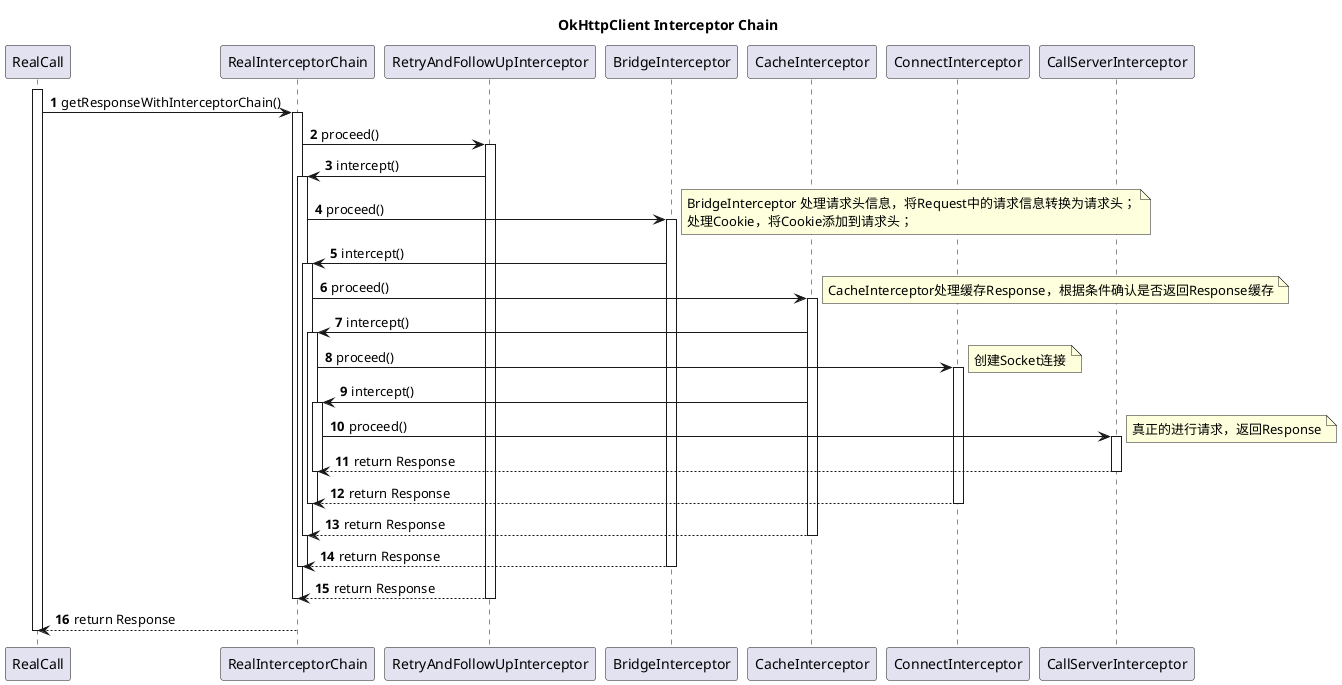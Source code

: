 @startuml

autonumber

title OkHttpClient Interceptor Chain


activate RealCall
RealCall -> RealInterceptorChain: getResponseWithInterceptorChain()
activate RealInterceptorChain

RealInterceptorChain -> RetryAndFollowUpInterceptor: proceed()
activate RetryAndFollowUpInterceptor

RetryAndFollowUpInterceptor -> RealInterceptorChain: intercept()
activate RealInterceptorChain
RealInterceptorChain -> BridgeInterceptor: proceed()
activate BridgeInterceptor
note right
	BridgeInterceptor 处理请求头信息，将Request中的请求信息转换为请求头；
	处理Cookie，将Cookie添加到请求头；
end note

BridgeInterceptor -> RealInterceptorChain: intercept()
activate RealInterceptorChain
RealInterceptorChain -> CacheInterceptor: proceed()
activate CacheInterceptor
note right
	CacheInterceptor处理缓存Response，根据条件确认是否返回Response缓存
end note

CacheInterceptor -> RealInterceptorChain: intercept()
activate RealInterceptorChain
RealInterceptorChain -> ConnectInterceptor: proceed()
activate ConnectInterceptor
note right
	创建Socket连接
end note

CacheInterceptor -> RealInterceptorChain: intercept()
activate RealInterceptorChain
RealInterceptorChain -> CallServerInterceptor: proceed()
activate CallServerInterceptor
note right
	真正的进行请求，返回Response
end note

CallServerInterceptor --> RealInterceptorChain: return Response
deactivate CallServerInterceptor
deactivate RealInterceptorChain

ConnectInterceptor --> RealInterceptorChain: return Response
deactivate ConnectInterceptor
deactivate RealInterceptorChain
CacheInterceptor --> RealInterceptorChain: return Response
deactivate CacheInterceptor
deactivate RealInterceptorChain
BridgeInterceptor --> RealInterceptorChain: return Response
deactivate BridgeInterceptor
deactivate RealInterceptorChain
RetryAndFollowUpInterceptor --> RealInterceptorChain: return Response
deactivate RetryAndFollowUpInterceptor
deactivate RealInterceptorChain

RealInterceptorChain --> RealCall: return Response
deactivate RealCall
@enduml